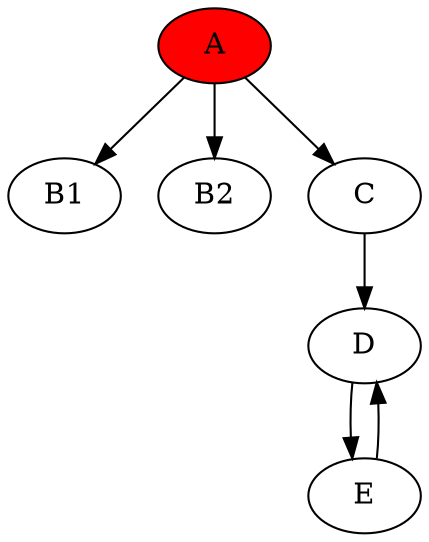 digraph G {
  A [style=filled, fillcolor=red];
  A -> B1;
  A -> B2;
  A -> C;
  C -> D;
  D -> E;
  E -> D;
}
